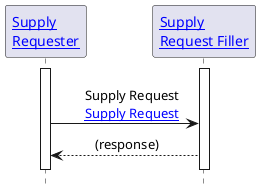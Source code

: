 @startuml

hide footbox

'!include ./style.iuml


Participant "[[actors_and_transactions.html#supply-requester Supply\nRequester]]" as SR
Participant "[[actors_and_transactions.html#supply-request-filler Supply\nRequest Filler]]" as RF

activate SR
activate RF

SR -[hidden]> RF
SR -> RF: \tSupply Request \n\t[[StructureDefinition-SupplyRequest.html{Supply Request} Supply Request]]
SR <-- RF: \t(response)\t
SR -[hidden]> RF

deactivate SR
deactivate RF

@enduml
